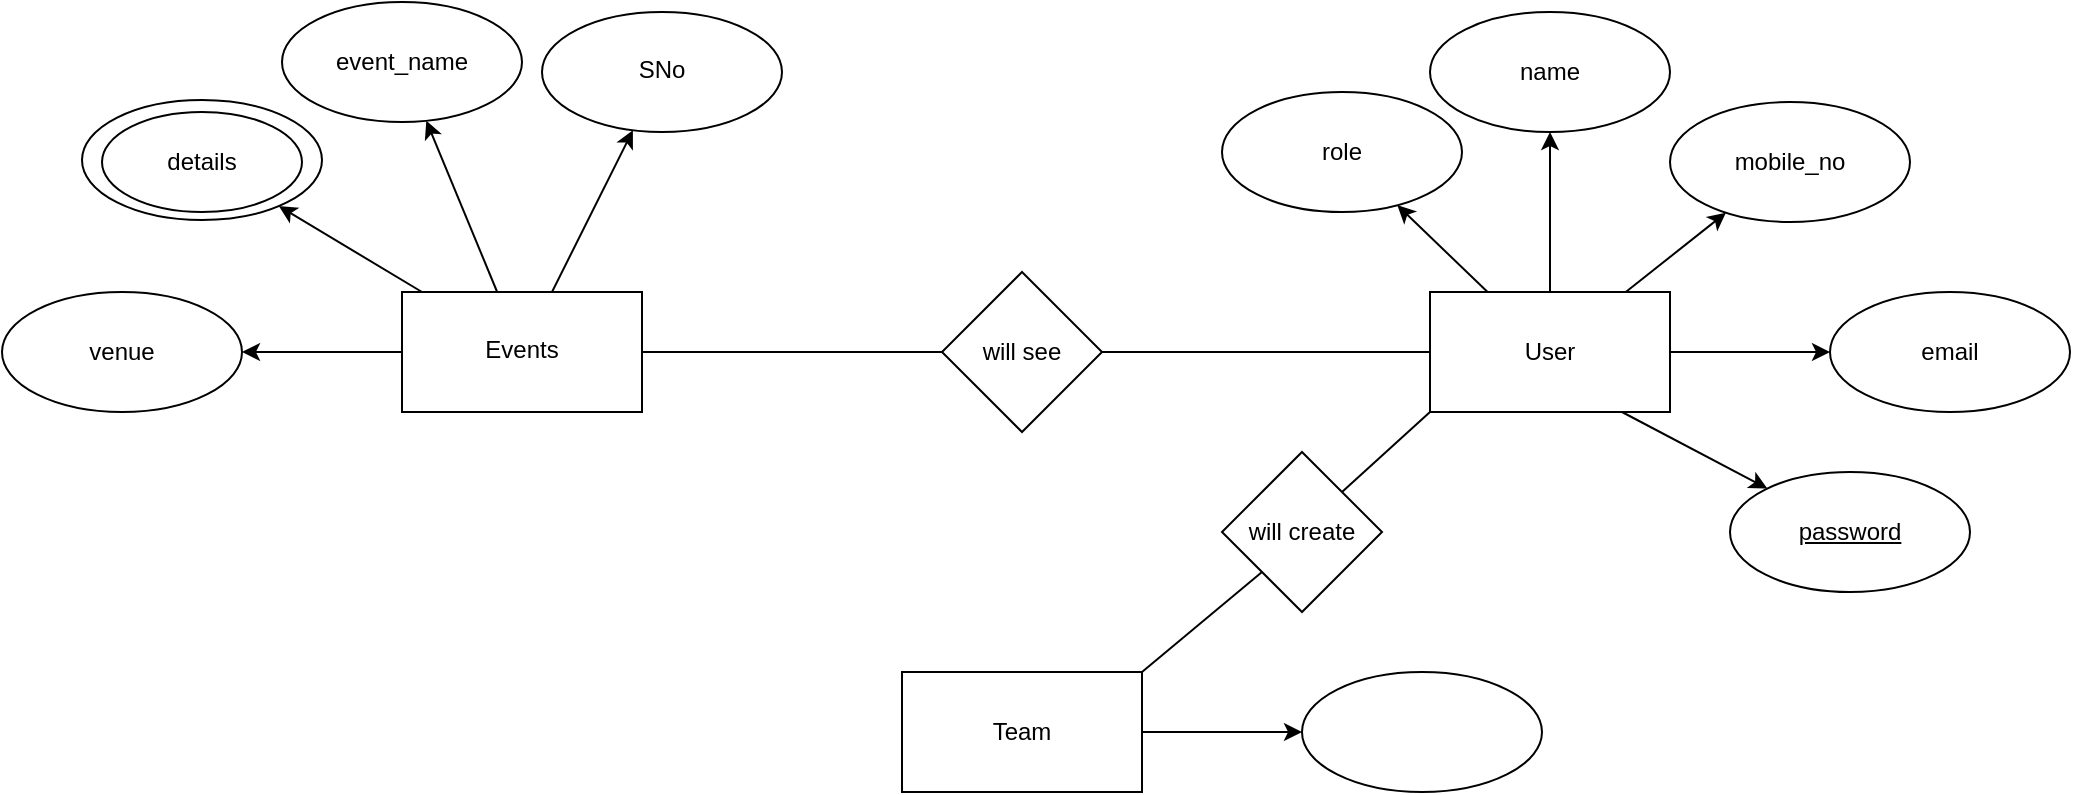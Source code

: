 <mxfile version="17.1.2" type="github">
  <diagram id="rO4eyFzRBv4o_7g1YfI_" name="Page-1">
    <mxGraphModel dx="1533" dy="561" grid="1" gridSize="10" guides="1" tooltips="1" connect="1" arrows="1" fold="1" page="1" pageScale="1" pageWidth="827" pageHeight="1169" math="0" shadow="0">
      <root>
        <mxCell id="0" />
        <mxCell id="1" parent="0" />
        <mxCell id="QDeUESwuI4PjPXHfp-uf-4" value="" style="edgeStyle=orthogonalEdgeStyle;rounded=0;orthogonalLoop=1;jettySize=auto;html=1;" edge="1" parent="1" source="QDeUESwuI4PjPXHfp-uf-1" target="QDeUESwuI4PjPXHfp-uf-3">
          <mxGeometry relative="1" as="geometry" />
        </mxCell>
        <mxCell id="QDeUESwuI4PjPXHfp-uf-11" value="" style="edgeStyle=none;rounded=0;orthogonalLoop=1;jettySize=auto;html=1;" edge="1" parent="1" source="QDeUESwuI4PjPXHfp-uf-1" target="QDeUESwuI4PjPXHfp-uf-10">
          <mxGeometry relative="1" as="geometry" />
        </mxCell>
        <mxCell id="QDeUESwuI4PjPXHfp-uf-14" value="" style="edgeStyle=none;rounded=0;orthogonalLoop=1;jettySize=auto;html=1;" edge="1" parent="1" source="QDeUESwuI4PjPXHfp-uf-1" target="QDeUESwuI4PjPXHfp-uf-13">
          <mxGeometry relative="1" as="geometry" />
        </mxCell>
        <mxCell id="QDeUESwuI4PjPXHfp-uf-17" value="" style="edgeStyle=none;rounded=0;orthogonalLoop=1;jettySize=auto;html=1;" edge="1" parent="1" source="QDeUESwuI4PjPXHfp-uf-1" target="QDeUESwuI4PjPXHfp-uf-16">
          <mxGeometry relative="1" as="geometry" />
        </mxCell>
        <mxCell id="QDeUESwuI4PjPXHfp-uf-1" value="" style="rounded=0;whiteSpace=wrap;html=1;" vertex="1" parent="1">
          <mxGeometry x="354" y="170" width="120" height="60" as="geometry" />
        </mxCell>
        <mxCell id="QDeUESwuI4PjPXHfp-uf-19" value="" style="edgeStyle=none;rounded=0;orthogonalLoop=1;jettySize=auto;html=1;" edge="1" parent="1" target="QDeUESwuI4PjPXHfp-uf-18">
          <mxGeometry relative="1" as="geometry">
            <mxPoint x="450" y="230" as="sourcePoint" />
          </mxGeometry>
        </mxCell>
        <mxCell id="QDeUESwuI4PjPXHfp-uf-2" value="User" style="text;html=1;strokeColor=none;fillColor=none;align=center;verticalAlign=middle;whiteSpace=wrap;rounded=0;" vertex="1" parent="1">
          <mxGeometry x="384" y="185" width="60" height="30" as="geometry" />
        </mxCell>
        <mxCell id="QDeUESwuI4PjPXHfp-uf-3" value="" style="ellipse;whiteSpace=wrap;html=1;rounded=0;" vertex="1" parent="1">
          <mxGeometry x="354" y="30" width="120" height="60" as="geometry" />
        </mxCell>
        <mxCell id="QDeUESwuI4PjPXHfp-uf-5" value="name" style="text;html=1;strokeColor=none;fillColor=none;align=center;verticalAlign=middle;whiteSpace=wrap;rounded=0;" vertex="1" parent="1">
          <mxGeometry x="384" y="45" width="60" height="30" as="geometry" />
        </mxCell>
        <mxCell id="QDeUESwuI4PjPXHfp-uf-10" value="" style="ellipse;whiteSpace=wrap;html=1;rounded=0;" vertex="1" parent="1">
          <mxGeometry x="474" y="75" width="120" height="60" as="geometry" />
        </mxCell>
        <mxCell id="QDeUESwuI4PjPXHfp-uf-12" value="mobile_no" style="text;html=1;strokeColor=none;fillColor=none;align=center;verticalAlign=middle;whiteSpace=wrap;rounded=0;" vertex="1" parent="1">
          <mxGeometry x="504" y="90" width="60" height="30" as="geometry" />
        </mxCell>
        <mxCell id="QDeUESwuI4PjPXHfp-uf-13" value="" style="ellipse;whiteSpace=wrap;html=1;rounded=0;" vertex="1" parent="1">
          <mxGeometry x="250" y="70" width="120" height="60" as="geometry" />
        </mxCell>
        <mxCell id="QDeUESwuI4PjPXHfp-uf-15" value="role" style="text;html=1;strokeColor=none;fillColor=none;align=center;verticalAlign=middle;whiteSpace=wrap;rounded=0;" vertex="1" parent="1">
          <mxGeometry x="280" y="85" width="60" height="30" as="geometry" />
        </mxCell>
        <mxCell id="QDeUESwuI4PjPXHfp-uf-16" value="email" style="ellipse;whiteSpace=wrap;html=1;rounded=0;" vertex="1" parent="1">
          <mxGeometry x="554" y="170" width="120" height="60" as="geometry" />
        </mxCell>
        <mxCell id="QDeUESwuI4PjPXHfp-uf-18" value="" style="ellipse;whiteSpace=wrap;html=1;" vertex="1" parent="1">
          <mxGeometry x="504" y="260" width="120" height="60" as="geometry" />
        </mxCell>
        <mxCell id="QDeUESwuI4PjPXHfp-uf-20" value="password" style="text;html=1;strokeColor=none;fillColor=none;align=center;verticalAlign=middle;whiteSpace=wrap;rounded=0;fontStyle=4" vertex="1" parent="1">
          <mxGeometry x="534" y="275" width="60" height="30" as="geometry" />
        </mxCell>
        <mxCell id="QDeUESwuI4PjPXHfp-uf-26" value="" style="edgeStyle=none;rounded=0;orthogonalLoop=1;jettySize=auto;html=1;" edge="1" parent="1" source="QDeUESwuI4PjPXHfp-uf-23" target="QDeUESwuI4PjPXHfp-uf-25">
          <mxGeometry relative="1" as="geometry" />
        </mxCell>
        <mxCell id="QDeUESwuI4PjPXHfp-uf-31" value="" style="edgeStyle=none;rounded=0;orthogonalLoop=1;jettySize=auto;html=1;" edge="1" parent="1" source="QDeUESwuI4PjPXHfp-uf-23" target="QDeUESwuI4PjPXHfp-uf-30">
          <mxGeometry relative="1" as="geometry" />
        </mxCell>
        <mxCell id="QDeUESwuI4PjPXHfp-uf-37" value="" style="edgeStyle=none;rounded=0;orthogonalLoop=1;jettySize=auto;html=1;" edge="1" parent="1" source="QDeUESwuI4PjPXHfp-uf-23" target="QDeUESwuI4PjPXHfp-uf-36">
          <mxGeometry relative="1" as="geometry" />
        </mxCell>
        <mxCell id="QDeUESwuI4PjPXHfp-uf-40" value="" style="edgeStyle=none;rounded=0;orthogonalLoop=1;jettySize=auto;html=1;" edge="1" parent="1" source="QDeUESwuI4PjPXHfp-uf-23" target="QDeUESwuI4PjPXHfp-uf-39">
          <mxGeometry relative="1" as="geometry" />
        </mxCell>
        <mxCell id="QDeUESwuI4PjPXHfp-uf-23" value="" style="rounded=0;whiteSpace=wrap;html=1;" vertex="1" parent="1">
          <mxGeometry x="-160" y="170" width="120" height="60" as="geometry" />
        </mxCell>
        <mxCell id="QDeUESwuI4PjPXHfp-uf-24" value="Events" style="text;html=1;strokeColor=none;fillColor=none;align=center;verticalAlign=middle;whiteSpace=wrap;rounded=0;" vertex="1" parent="1">
          <mxGeometry x="-130" y="184" width="60" height="30" as="geometry" />
        </mxCell>
        <mxCell id="QDeUESwuI4PjPXHfp-uf-25" value="" style="ellipse;whiteSpace=wrap;html=1;rounded=0;" vertex="1" parent="1">
          <mxGeometry x="-90" y="30" width="120" height="60" as="geometry" />
        </mxCell>
        <mxCell id="QDeUESwuI4PjPXHfp-uf-27" value="SNo" style="text;html=1;strokeColor=none;fillColor=none;align=center;verticalAlign=middle;whiteSpace=wrap;rounded=0;" vertex="1" parent="1">
          <mxGeometry x="-60" y="44" width="60" height="30" as="geometry" />
        </mxCell>
        <mxCell id="QDeUESwuI4PjPXHfp-uf-30" value="event_name" style="ellipse;whiteSpace=wrap;html=1;rounded=0;" vertex="1" parent="1">
          <mxGeometry x="-220" y="25" width="120" height="60" as="geometry" />
        </mxCell>
        <mxCell id="QDeUESwuI4PjPXHfp-uf-36" value="" style="ellipse;whiteSpace=wrap;html=1;rounded=0;" vertex="1" parent="1">
          <mxGeometry x="-320" y="74" width="120" height="60" as="geometry" />
        </mxCell>
        <mxCell id="QDeUESwuI4PjPXHfp-uf-38" value="details" style="ellipse;whiteSpace=wrap;html=1;" vertex="1" parent="1">
          <mxGeometry x="-310" y="80" width="100" height="50" as="geometry" />
        </mxCell>
        <mxCell id="QDeUESwuI4PjPXHfp-uf-39" value="venue" style="ellipse;whiteSpace=wrap;html=1;rounded=0;" vertex="1" parent="1">
          <mxGeometry x="-360" y="170" width="120" height="60" as="geometry" />
        </mxCell>
        <mxCell id="QDeUESwuI4PjPXHfp-uf-45" value="will see" style="rhombus;whiteSpace=wrap;html=1;" vertex="1" parent="1">
          <mxGeometry x="110" y="160" width="80" height="80" as="geometry" />
        </mxCell>
        <mxCell id="QDeUESwuI4PjPXHfp-uf-46" value="" style="endArrow=none;html=1;rounded=0;exitX=1;exitY=0.5;exitDx=0;exitDy=0;entryX=0;entryY=0.5;entryDx=0;entryDy=0;" edge="1" parent="1" source="QDeUESwuI4PjPXHfp-uf-45" target="QDeUESwuI4PjPXHfp-uf-1">
          <mxGeometry width="50" height="50" relative="1" as="geometry">
            <mxPoint x="190" y="220" as="sourcePoint" />
            <mxPoint x="350" y="200" as="targetPoint" />
          </mxGeometry>
        </mxCell>
        <mxCell id="QDeUESwuI4PjPXHfp-uf-47" value="" style="endArrow=none;html=1;rounded=0;entryX=0;entryY=0.5;entryDx=0;entryDy=0;exitX=1;exitY=0.5;exitDx=0;exitDy=0;" edge="1" parent="1" source="QDeUESwuI4PjPXHfp-uf-23" target="QDeUESwuI4PjPXHfp-uf-45">
          <mxGeometry width="50" height="50" relative="1" as="geometry">
            <mxPoint y="270" as="sourcePoint" />
            <mxPoint x="50" y="220" as="targetPoint" />
          </mxGeometry>
        </mxCell>
        <mxCell id="QDeUESwuI4PjPXHfp-uf-53" value="" style="edgeStyle=none;rounded=0;orthogonalLoop=1;jettySize=auto;html=1;" edge="1" parent="1" source="QDeUESwuI4PjPXHfp-uf-48" target="QDeUESwuI4PjPXHfp-uf-52">
          <mxGeometry relative="1" as="geometry" />
        </mxCell>
        <mxCell id="QDeUESwuI4PjPXHfp-uf-48" value="Team" style="rounded=0;whiteSpace=wrap;html=1;" vertex="1" parent="1">
          <mxGeometry x="90" y="360" width="120" height="60" as="geometry" />
        </mxCell>
        <mxCell id="QDeUESwuI4PjPXHfp-uf-49" value="will create" style="rhombus;whiteSpace=wrap;html=1;" vertex="1" parent="1">
          <mxGeometry x="250" y="250" width="80" height="80" as="geometry" />
        </mxCell>
        <mxCell id="QDeUESwuI4PjPXHfp-uf-50" value="" style="endArrow=none;html=1;rounded=0;entryX=0;entryY=1;entryDx=0;entryDy=0;exitX=1;exitY=0;exitDx=0;exitDy=0;" edge="1" parent="1" source="QDeUESwuI4PjPXHfp-uf-49" target="QDeUESwuI4PjPXHfp-uf-1">
          <mxGeometry width="50" height="50" relative="1" as="geometry">
            <mxPoint x="300" y="270" as="sourcePoint" />
            <mxPoint x="350" y="230" as="targetPoint" />
          </mxGeometry>
        </mxCell>
        <mxCell id="QDeUESwuI4PjPXHfp-uf-51" value="" style="endArrow=none;html=1;rounded=0;entryX=0;entryY=1;entryDx=0;entryDy=0;exitX=1;exitY=0;exitDx=0;exitDy=0;" edge="1" parent="1" source="QDeUESwuI4PjPXHfp-uf-48" target="QDeUESwuI4PjPXHfp-uf-49">
          <mxGeometry width="50" height="50" relative="1" as="geometry">
            <mxPoint x="210" y="350" as="sourcePoint" />
            <mxPoint x="260" y="300" as="targetPoint" />
          </mxGeometry>
        </mxCell>
        <mxCell id="QDeUESwuI4PjPXHfp-uf-52" value="" style="ellipse;whiteSpace=wrap;html=1;rounded=0;" vertex="1" parent="1">
          <mxGeometry x="290" y="360" width="120" height="60" as="geometry" />
        </mxCell>
      </root>
    </mxGraphModel>
  </diagram>
</mxfile>
